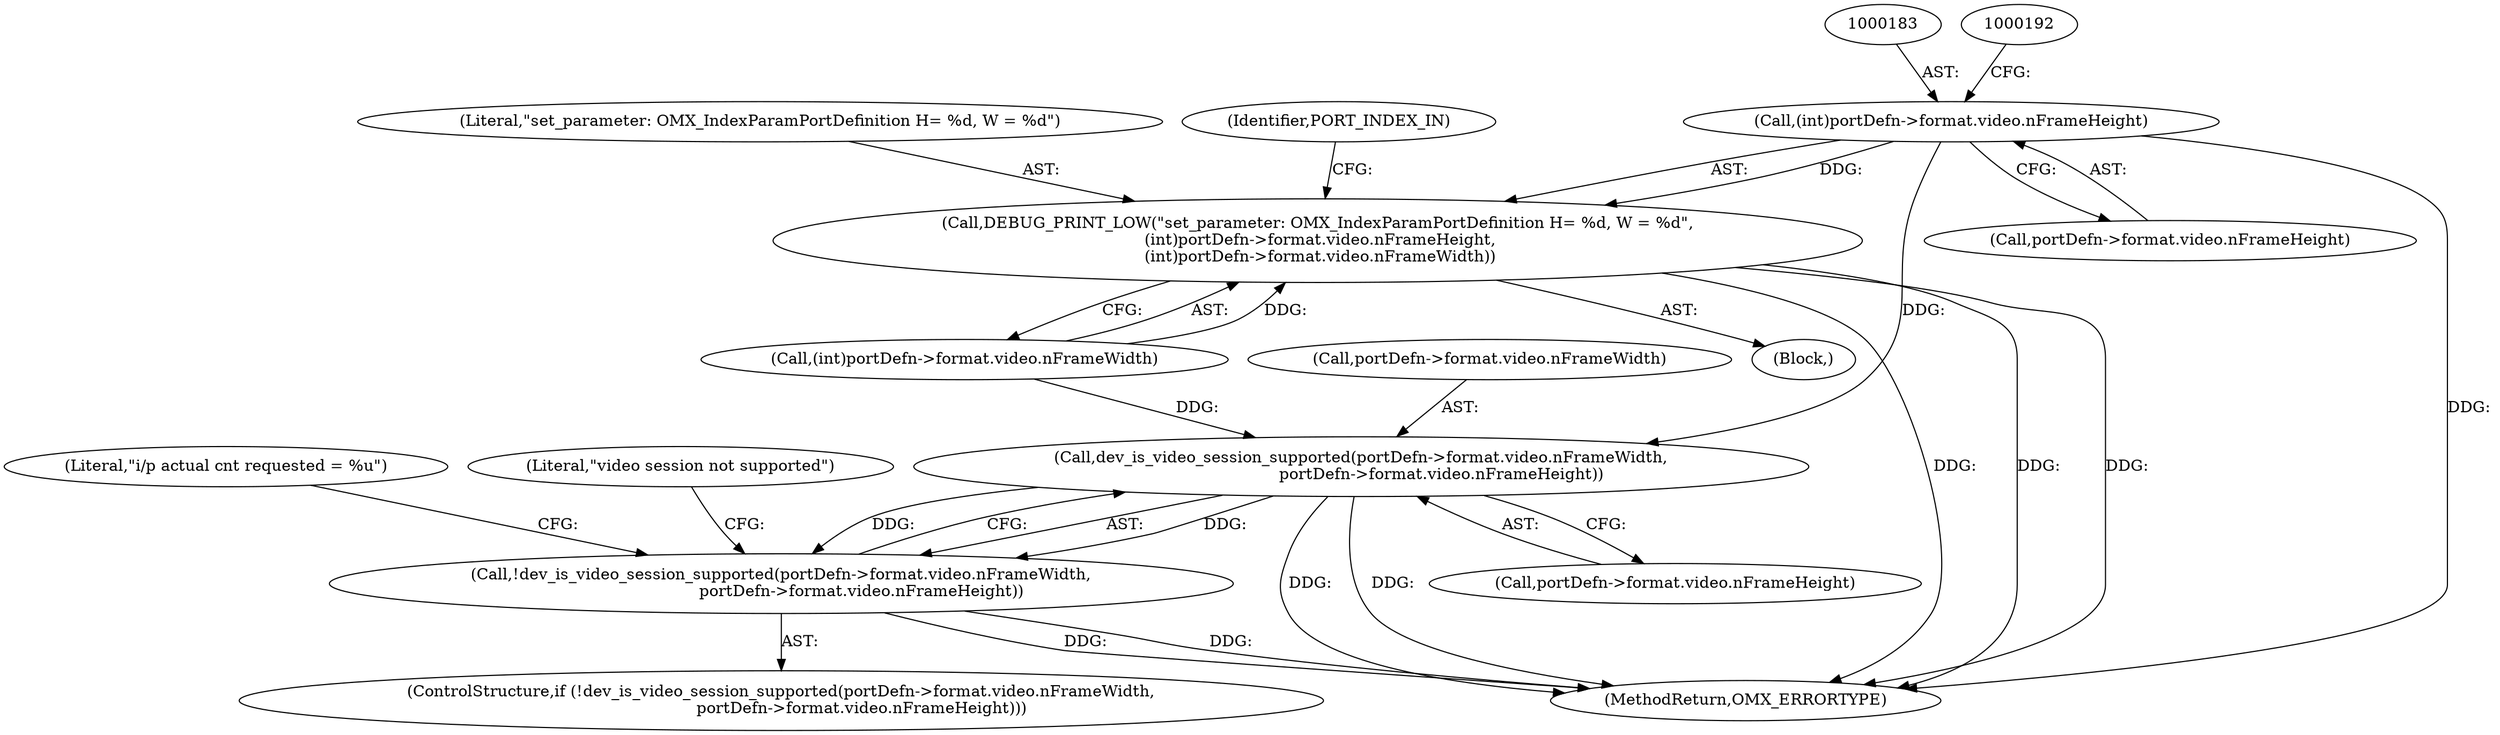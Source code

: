 digraph "0_Android_560ccdb509a7b86186fac0fce1b25bd9a3e6a6e8_7@pointer" {
"1000182" [label="(Call,(int)portDefn->format.video.nFrameHeight)"];
"1000180" [label="(Call,DEBUG_PRINT_LOW(\"set_parameter: OMX_IndexParamPortDefinition H= %d, W = %d\",\n (int)portDefn->format.video.nFrameHeight,\n (int)portDefn->format.video.nFrameWidth))"];
"1000209" [label="(Call,dev_is_video_session_supported(portDefn->format.video.nFrameWidth,\n                                portDefn->format.video.nFrameHeight))"];
"1000208" [label="(Call,!dev_is_video_session_supported(portDefn->format.video.nFrameWidth,\n                                portDefn->format.video.nFrameHeight))"];
"1000184" [label="(Call,portDefn->format.video.nFrameHeight)"];
"1000170" [label="(Block,)"];
"1000202" [label="(Identifier,PORT_INDEX_IN)"];
"1000210" [label="(Call,portDefn->format.video.nFrameWidth)"];
"1000180" [label="(Call,DEBUG_PRINT_LOW(\"set_parameter: OMX_IndexParamPortDefinition H= %d, W = %d\",\n (int)portDefn->format.video.nFrameHeight,\n (int)portDefn->format.video.nFrameWidth))"];
"1000191" [label="(Call,(int)portDefn->format.video.nFrameWidth)"];
"1000231" [label="(Literal,\"i/p actual cnt requested = %u\")"];
"1000209" [label="(Call,dev_is_video_session_supported(portDefn->format.video.nFrameWidth,\n                                portDefn->format.video.nFrameHeight))"];
"1000217" [label="(Call,portDefn->format.video.nFrameHeight)"];
"1000181" [label="(Literal,\"set_parameter: OMX_IndexParamPortDefinition H= %d, W = %d\")"];
"1002913" [label="(MethodReturn,OMX_ERRORTYPE)"];
"1000208" [label="(Call,!dev_is_video_session_supported(portDefn->format.video.nFrameWidth,\n                                portDefn->format.video.nFrameHeight))"];
"1000226" [label="(Literal,\"video session not supported\")"];
"1000207" [label="(ControlStructure,if (!dev_is_video_session_supported(portDefn->format.video.nFrameWidth,\n                                portDefn->format.video.nFrameHeight)))"];
"1000182" [label="(Call,(int)portDefn->format.video.nFrameHeight)"];
"1000182" -> "1000180"  [label="AST: "];
"1000182" -> "1000184"  [label="CFG: "];
"1000183" -> "1000182"  [label="AST: "];
"1000184" -> "1000182"  [label="AST: "];
"1000192" -> "1000182"  [label="CFG: "];
"1000182" -> "1002913"  [label="DDG: "];
"1000182" -> "1000180"  [label="DDG: "];
"1000182" -> "1000209"  [label="DDG: "];
"1000180" -> "1000170"  [label="AST: "];
"1000180" -> "1000191"  [label="CFG: "];
"1000181" -> "1000180"  [label="AST: "];
"1000191" -> "1000180"  [label="AST: "];
"1000202" -> "1000180"  [label="CFG: "];
"1000180" -> "1002913"  [label="DDG: "];
"1000180" -> "1002913"  [label="DDG: "];
"1000180" -> "1002913"  [label="DDG: "];
"1000191" -> "1000180"  [label="DDG: "];
"1000209" -> "1000208"  [label="AST: "];
"1000209" -> "1000217"  [label="CFG: "];
"1000210" -> "1000209"  [label="AST: "];
"1000217" -> "1000209"  [label="AST: "];
"1000208" -> "1000209"  [label="CFG: "];
"1000209" -> "1002913"  [label="DDG: "];
"1000209" -> "1002913"  [label="DDG: "];
"1000209" -> "1000208"  [label="DDG: "];
"1000209" -> "1000208"  [label="DDG: "];
"1000191" -> "1000209"  [label="DDG: "];
"1000208" -> "1000207"  [label="AST: "];
"1000226" -> "1000208"  [label="CFG: "];
"1000231" -> "1000208"  [label="CFG: "];
"1000208" -> "1002913"  [label="DDG: "];
"1000208" -> "1002913"  [label="DDG: "];
}
